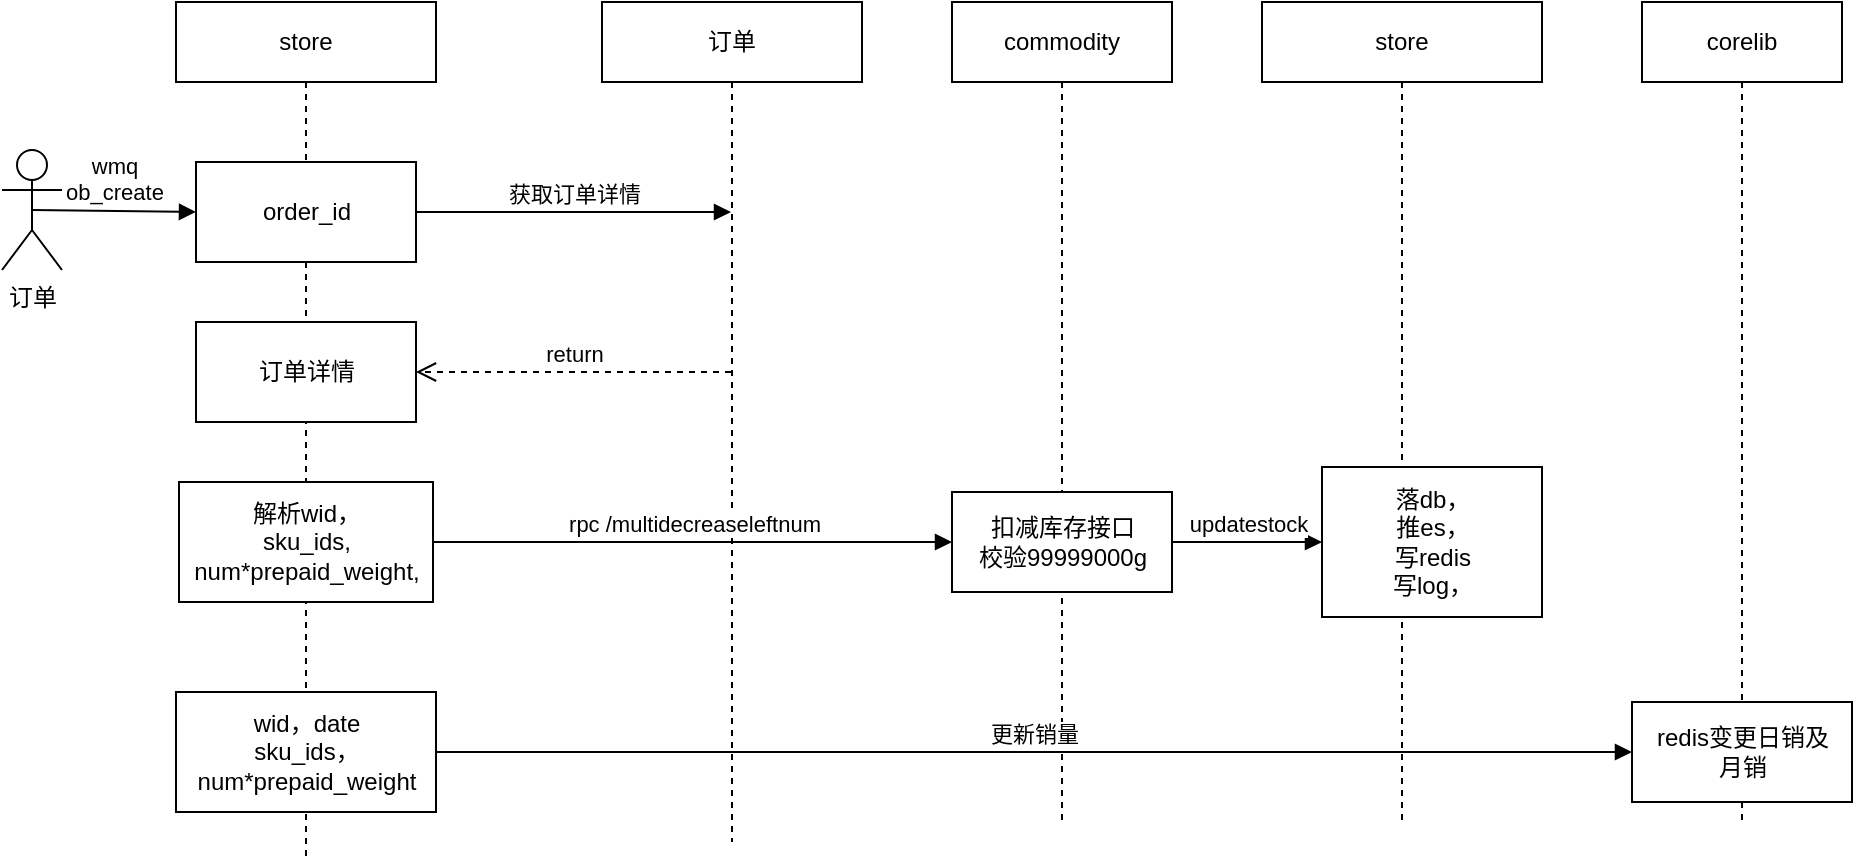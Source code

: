 <mxfile version="10.4.1" type="github"><diagram name="Page-1" id="13e1069c-82ec-6db2-03f1-153e76fe0fe0"><mxGraphModel dx="918" dy="567" grid="1" gridSize="10" guides="1" tooltips="1" connect="1" arrows="1" fold="1" page="1" pageScale="1" pageWidth="1100" pageHeight="850" background="#ffffff" math="0" shadow="0"><root><mxCell id="0"/><mxCell id="1" parent="0"/><mxCell id="zZnGjtUx4ekzRv1bKnjp-8" value="store" style="shape=umlLifeline;perimeter=lifelinePerimeter;whiteSpace=wrap;html=1;container=1;collapsible=0;recursiveResize=0;outlineConnect=0;" vertex="1" parent="1"><mxGeometry x="97" y="80" width="130" height="430" as="geometry"/></mxCell><mxCell id="zZnGjtUx4ekzRv1bKnjp-26" value="wid，date&lt;br&gt;sku_ids，&lt;br&gt;num*prepaid_weight&lt;br&gt;" style="html=1;" vertex="1" parent="zZnGjtUx4ekzRv1bKnjp-8"><mxGeometry y="345" width="130" height="60" as="geometry"/></mxCell><mxCell id="zZnGjtUx4ekzRv1bKnjp-9" value="订单" style="shape=umlLifeline;perimeter=lifelinePerimeter;whiteSpace=wrap;html=1;container=1;collapsible=0;recursiveResize=0;outlineConnect=0;" vertex="1" parent="1"><mxGeometry x="310" y="80" width="130" height="420" as="geometry"/></mxCell><mxCell id="zZnGjtUx4ekzRv1bKnjp-10" value="commodity" style="shape=umlLifeline;perimeter=lifelinePerimeter;whiteSpace=wrap;html=1;container=1;collapsible=0;recursiveResize=0;outlineConnect=0;" vertex="1" parent="1"><mxGeometry x="485" y="80" width="110" height="410" as="geometry"/></mxCell><mxCell id="zZnGjtUx4ekzRv1bKnjp-11" value="store" style="shape=umlLifeline;perimeter=lifelinePerimeter;whiteSpace=wrap;html=1;container=1;collapsible=0;recursiveResize=0;outlineConnect=0;" vertex="1" parent="1"><mxGeometry x="640" y="80" width="140" height="410" as="geometry"/></mxCell><mxCell id="zZnGjtUx4ekzRv1bKnjp-23" value="落db，&lt;br&gt;推es，&lt;br&gt;写redis&lt;br&gt;写log，&lt;br&gt;" style="html=1;" vertex="1" parent="zZnGjtUx4ekzRv1bKnjp-11"><mxGeometry x="30" y="232.5" width="110" height="75" as="geometry"/></mxCell><mxCell id="zZnGjtUx4ekzRv1bKnjp-12" value="订单" style="shape=umlActor;verticalLabelPosition=bottom;labelBackgroundColor=#ffffff;verticalAlign=top;html=1;" vertex="1" parent="1"><mxGeometry x="10" y="154" width="30" height="60" as="geometry"/></mxCell><mxCell id="zZnGjtUx4ekzRv1bKnjp-13" value="order_id&lt;br&gt;" style="html=1;" vertex="1" parent="1"><mxGeometry x="107" y="160" width="110" height="50" as="geometry"/></mxCell><mxCell id="zZnGjtUx4ekzRv1bKnjp-15" value="&lt;span&gt;wmq&lt;/span&gt;&lt;br&gt;&lt;span&gt;ob_create&lt;/span&gt;" style="html=1;verticalAlign=bottom;endArrow=block;entryX=0;entryY=0.5;entryDx=0;entryDy=0;exitX=0.5;exitY=0.5;exitDx=0;exitDy=0;exitPerimeter=0;" edge="1" parent="1" source="zZnGjtUx4ekzRv1bKnjp-12" target="zZnGjtUx4ekzRv1bKnjp-13"><mxGeometry width="80" relative="1" as="geometry"><mxPoint x="40" y="200" as="sourcePoint"/><mxPoint x="120" y="200" as="targetPoint"/></mxGeometry></mxCell><mxCell id="zZnGjtUx4ekzRv1bKnjp-16" value="获取订单详情" style="html=1;verticalAlign=bottom;endArrow=block;exitX=1;exitY=0.5;exitDx=0;exitDy=0;" edge="1" parent="1" source="zZnGjtUx4ekzRv1bKnjp-13" target="zZnGjtUx4ekzRv1bKnjp-9"><mxGeometry width="80" relative="1" as="geometry"><mxPoint x="220" y="180" as="sourcePoint"/><mxPoint x="300" y="180" as="targetPoint"/></mxGeometry></mxCell><mxCell id="zZnGjtUx4ekzRv1bKnjp-17" value="return" style="html=1;verticalAlign=bottom;endArrow=open;dashed=1;endSize=8;entryX=1;entryY=0.5;entryDx=0;entryDy=0;" edge="1" parent="1" source="zZnGjtUx4ekzRv1bKnjp-9" target="zZnGjtUx4ekzRv1bKnjp-19"><mxGeometry relative="1" as="geometry"><mxPoint x="370" y="260" as="sourcePoint"/><mxPoint x="290" y="260" as="targetPoint"/></mxGeometry></mxCell><mxCell id="zZnGjtUx4ekzRv1bKnjp-19" value="订单详情" style="html=1;" vertex="1" parent="1"><mxGeometry x="107" y="240" width="110" height="50" as="geometry"/></mxCell><mxCell id="zZnGjtUx4ekzRv1bKnjp-20" value="解析wid，&lt;br&gt;sku_ids,&lt;br&gt;num*prepaid_weight,&lt;br&gt;" style="html=1;" vertex="1" parent="1"><mxGeometry x="98.5" y="320" width="127" height="60" as="geometry"/></mxCell><mxCell id="zZnGjtUx4ekzRv1bKnjp-21" value="rpc&amp;nbsp;&lt;span&gt;/multidecreaseleftnum&lt;/span&gt;" style="html=1;verticalAlign=bottom;endArrow=block;entryX=0;entryY=0.5;entryDx=0;entryDy=0;" edge="1" parent="1" source="zZnGjtUx4ekzRv1bKnjp-20" target="zZnGjtUx4ekzRv1bKnjp-22"><mxGeometry width="80" relative="1" as="geometry"><mxPoint x="220" y="350" as="sourcePoint"/><mxPoint x="300" y="350" as="targetPoint"/></mxGeometry></mxCell><mxCell id="zZnGjtUx4ekzRv1bKnjp-22" value="扣减库存接口&lt;br&gt;校验99999000g&lt;br&gt;" style="html=1;" vertex="1" parent="1"><mxGeometry x="485" y="325" width="110" height="50" as="geometry"/></mxCell><mxCell id="zZnGjtUx4ekzRv1bKnjp-27" value="corelib" style="shape=umlLifeline;perimeter=lifelinePerimeter;whiteSpace=wrap;html=1;container=1;collapsible=0;recursiveResize=0;outlineConnect=0;" vertex="1" parent="1"><mxGeometry x="830" y="80" width="100" height="410" as="geometry"/></mxCell><mxCell id="zZnGjtUx4ekzRv1bKnjp-28" value="更新销量" style="html=1;verticalAlign=bottom;endArrow=block;exitX=1;exitY=0.5;exitDx=0;exitDy=0;" edge="1" parent="1" source="zZnGjtUx4ekzRv1bKnjp-26" target="zZnGjtUx4ekzRv1bKnjp-29"><mxGeometry width="80" relative="1" as="geometry"><mxPoint x="230" y="460" as="sourcePoint"/><mxPoint x="800" y="460" as="targetPoint"/></mxGeometry></mxCell><mxCell id="zZnGjtUx4ekzRv1bKnjp-29" value="redis变更日销及&lt;br&gt;月销&lt;br&gt;" style="html=1;" vertex="1" parent="1"><mxGeometry x="825" y="430" width="110" height="50" as="geometry"/></mxCell><mxCell id="zZnGjtUx4ekzRv1bKnjp-31" value="updatestock" style="html=1;verticalAlign=bottom;endArrow=block;exitX=1;exitY=0.5;exitDx=0;exitDy=0;" edge="1" parent="1" source="zZnGjtUx4ekzRv1bKnjp-22"><mxGeometry width="80" relative="1" as="geometry"><mxPoint x="600" y="350" as="sourcePoint"/><mxPoint x="670" y="350" as="targetPoint"/></mxGeometry></mxCell></root></mxGraphModel></diagram></mxfile>